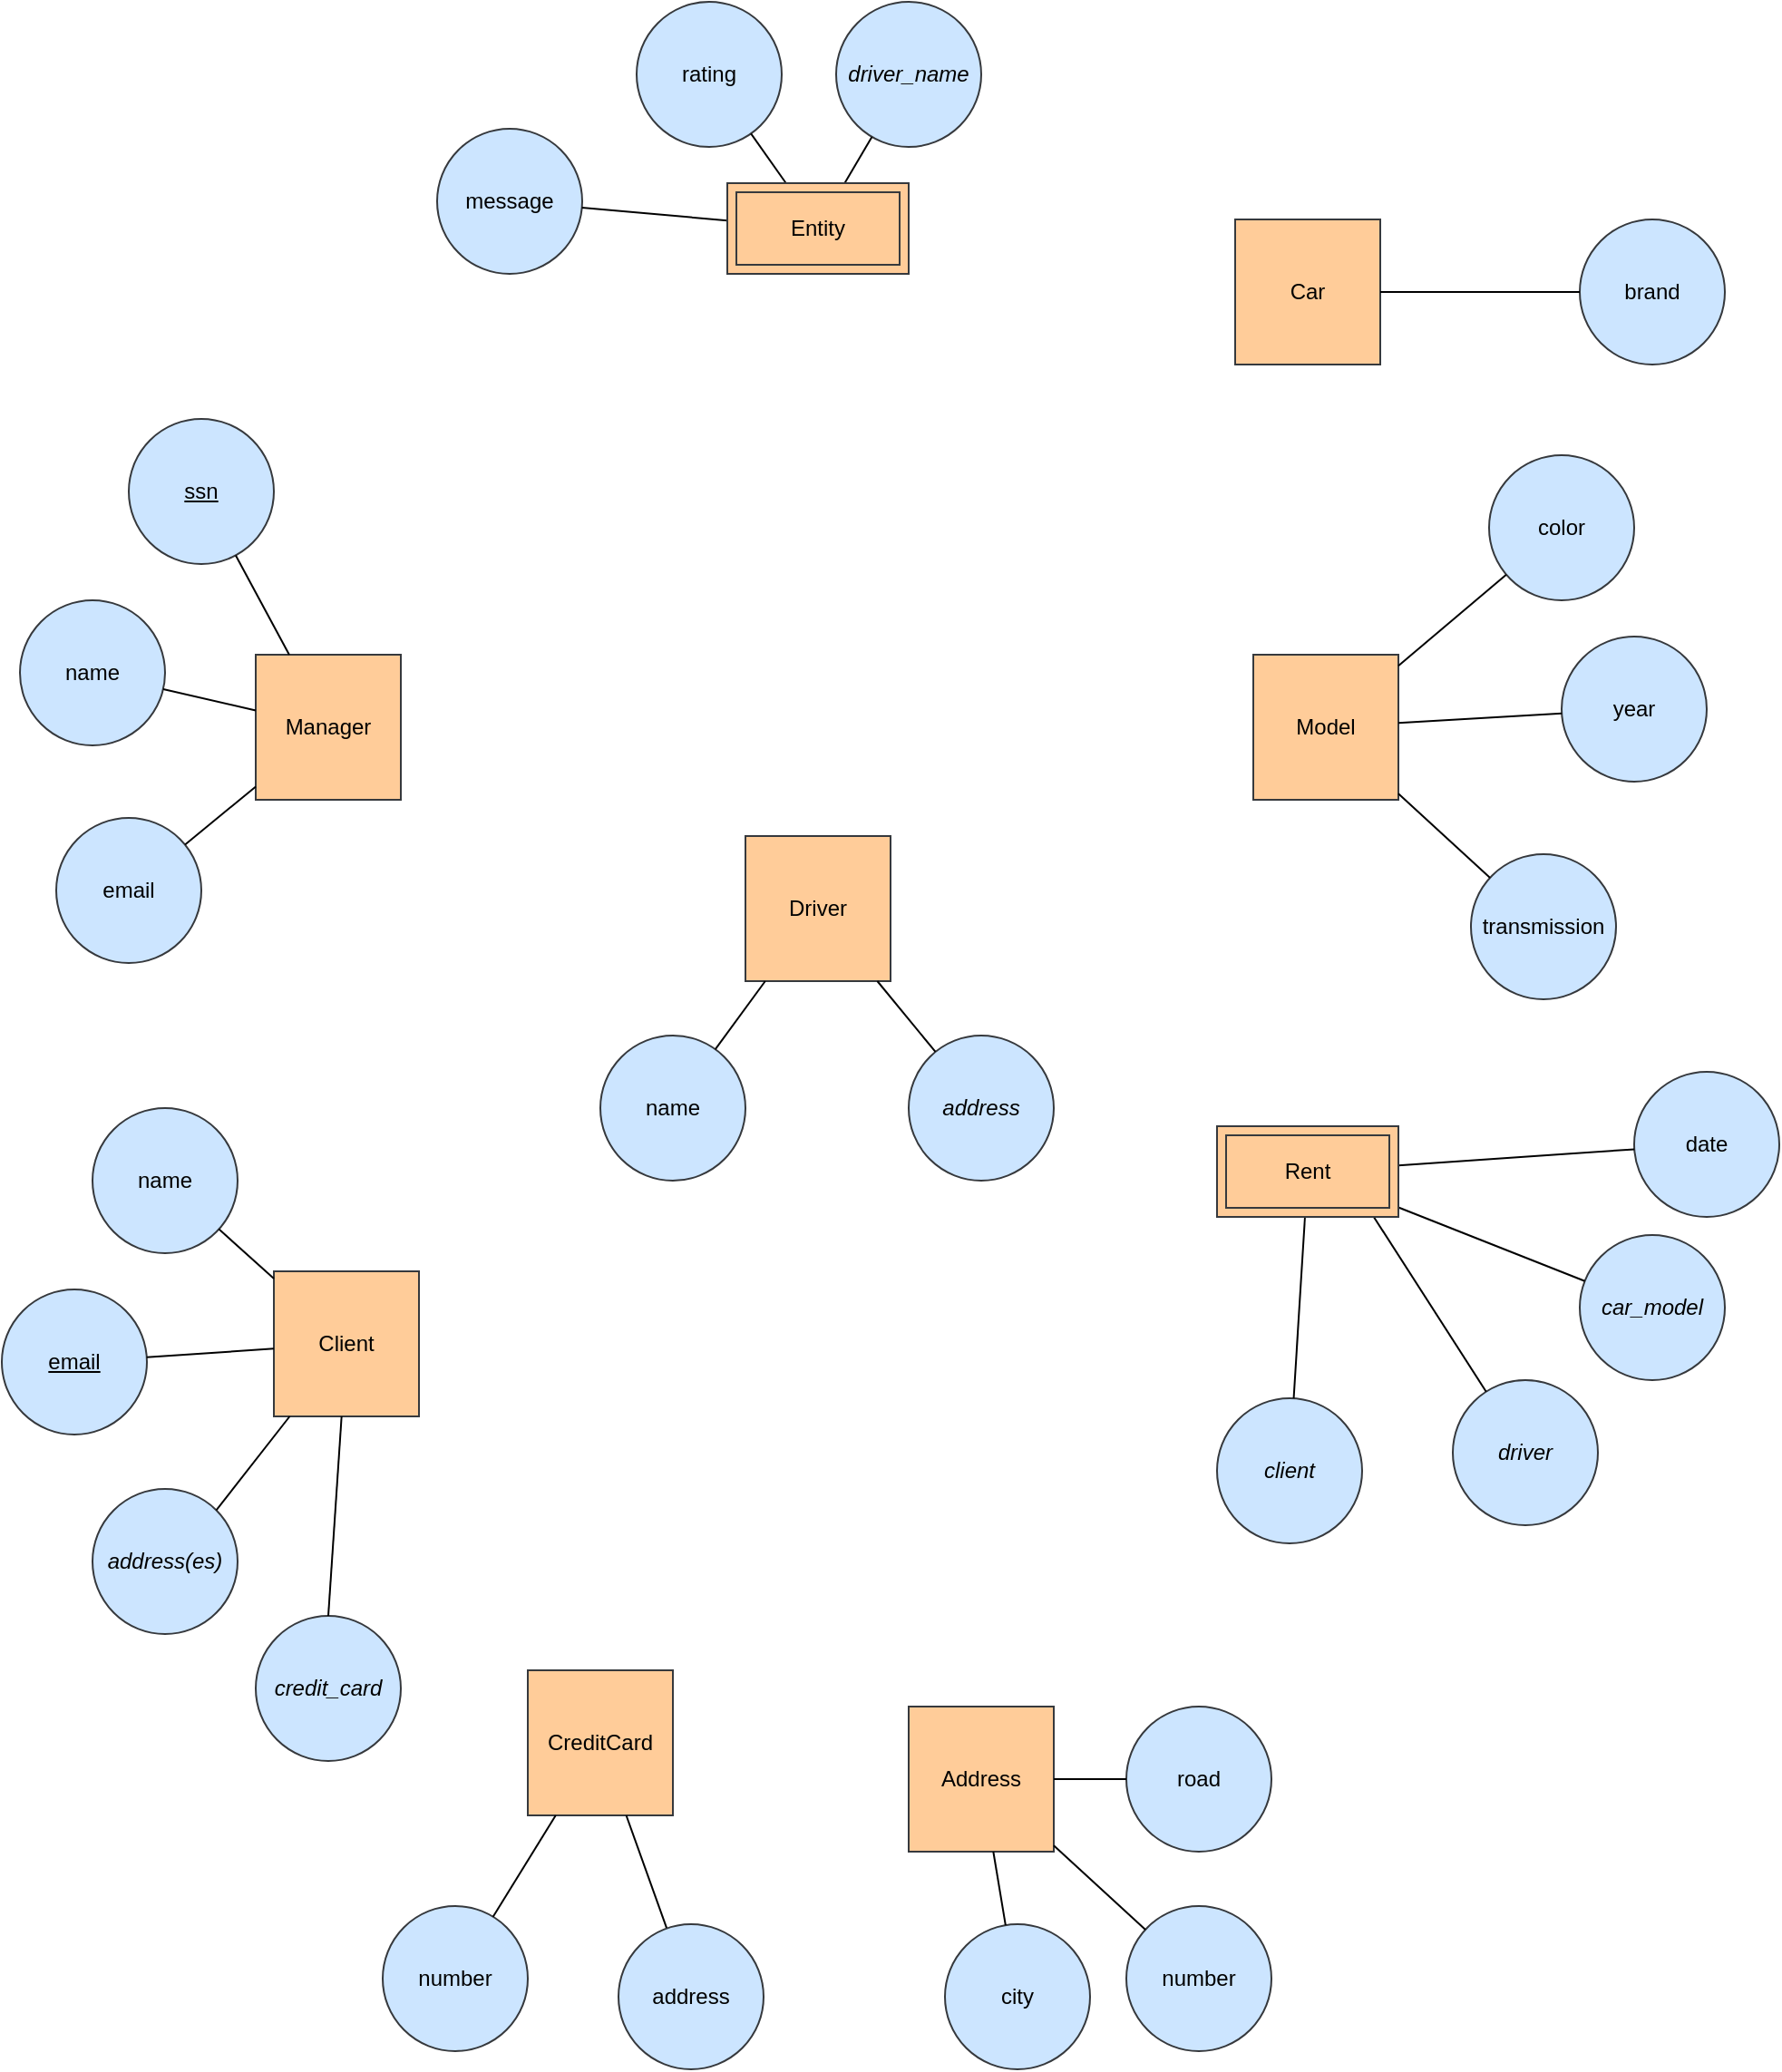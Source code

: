 <mxfile version="26.2.9">
  <diagram name="Page-1" id="qeylZyGSpG8U1TpUNCLx">
    <mxGraphModel dx="2155" dy="1879" grid="1" gridSize="10" guides="1" tooltips="1" connect="1" arrows="1" fold="1" page="1" pageScale="1" pageWidth="850" pageHeight="1100" math="0" shadow="0">
      <root>
        <mxCell id="0" />
        <mxCell id="1" parent="0" />
        <mxCell id="KhbVbLH3nvO56KjMJO7l-1" value="Manager" style="whiteSpace=wrap;html=1;aspect=fixed;fillColor=#ffcc99;strokeColor=#36393d;" vertex="1" parent="1">
          <mxGeometry x="80" y="280" width="80" height="80" as="geometry" />
        </mxCell>
        <mxCell id="KhbVbLH3nvO56KjMJO7l-2" value="Client" style="whiteSpace=wrap;html=1;aspect=fixed;fillColor=#ffcc99;strokeColor=#36393d;" vertex="1" parent="1">
          <mxGeometry x="90" y="620" width="80" height="80" as="geometry" />
        </mxCell>
        <mxCell id="KhbVbLH3nvO56KjMJO7l-3" value="Driver" style="whiteSpace=wrap;html=1;aspect=fixed;fillColor=#ffcc99;strokeColor=#36393d;" vertex="1" parent="1">
          <mxGeometry x="350" y="380" width="80" height="80" as="geometry" />
        </mxCell>
        <mxCell id="KhbVbLH3nvO56KjMJO7l-4" value="name&lt;span style=&quot;color: rgba(0, 0, 0, 0); font-family: monospace; font-size: 0px; text-align: start; text-wrap-mode: nowrap;&quot;&gt;%3CmxGraphModel%3E%3Croot%3E%3CmxCell%20id%3D%220%22%2F%3E%3CmxCell%20id%3D%221%22%20parent%3D%220%22%2F%3E%3CmxCell%20id%3D%222%22%20value%3D%22Clients%22%20style%3D%22whiteSpace%3Dwrap%3Bhtml%3D1%3Baspect%3Dfixed%3BfillColor%3D%23ffcc99%3BstrokeColor%3D%2336393d%3B%22%20vertex%3D%221%22%20parent%3D%221%22%3E%3CmxGeometry%20x%3D%22380%22%20y%3D%22280%22%20width%3D%2280%22%20height%3D%2280%22%20as%3D%22geometry%22%2F%3E%3C%2FmxCell%3E%3C%2Froot%3E%3C%2FmxGraphModel%3E&lt;/span&gt;" style="ellipse;whiteSpace=wrap;html=1;aspect=fixed;fillColor=#cce5ff;strokeColor=#36393d;" vertex="1" parent="1">
          <mxGeometry x="-50" y="250" width="80" height="80" as="geometry" />
        </mxCell>
        <mxCell id="KhbVbLH3nvO56KjMJO7l-7" value="" style="endArrow=none;html=1;rounded=0;" edge="1" parent="1" source="KhbVbLH3nvO56KjMJO7l-1" target="KhbVbLH3nvO56KjMJO7l-4">
          <mxGeometry width="50" height="50" relative="1" as="geometry">
            <mxPoint x="60" y="312" as="sourcePoint" />
            <mxPoint x="30" y="290" as="targetPoint" />
          </mxGeometry>
        </mxCell>
        <mxCell id="KhbVbLH3nvO56KjMJO7l-9" value="&lt;u&gt;ssn&lt;/u&gt;" style="ellipse;whiteSpace=wrap;html=1;aspect=fixed;fillColor=#cce5ff;strokeColor=#36393d;" vertex="1" parent="1">
          <mxGeometry x="10" y="150" width="80" height="80" as="geometry" />
        </mxCell>
        <mxCell id="KhbVbLH3nvO56KjMJO7l-10" value="" style="endArrow=none;html=1;rounded=0;" edge="1" parent="1" target="KhbVbLH3nvO56KjMJO7l-9" source="KhbVbLH3nvO56KjMJO7l-1">
          <mxGeometry width="50" height="50" relative="1" as="geometry">
            <mxPoint x="150" y="230" as="sourcePoint" />
            <mxPoint x="130" y="240" as="targetPoint" />
          </mxGeometry>
        </mxCell>
        <mxCell id="KhbVbLH3nvO56KjMJO7l-11" value="email" style="ellipse;whiteSpace=wrap;html=1;aspect=fixed;fillColor=#cce5ff;strokeColor=#36393d;" vertex="1" parent="1">
          <mxGeometry x="-30" y="370" width="80" height="80" as="geometry" />
        </mxCell>
        <mxCell id="KhbVbLH3nvO56KjMJO7l-12" value="" style="endArrow=none;html=1;rounded=0;" edge="1" parent="1" source="KhbVbLH3nvO56KjMJO7l-11" target="KhbVbLH3nvO56KjMJO7l-1">
          <mxGeometry width="50" height="50" relative="1" as="geometry">
            <mxPoint x="100" y="400" as="sourcePoint" />
            <mxPoint x="90" y="420" as="targetPoint" />
          </mxGeometry>
        </mxCell>
        <mxCell id="KhbVbLH3nvO56KjMJO7l-13" value="name" style="ellipse;whiteSpace=wrap;html=1;aspect=fixed;fillColor=#cce5ff;strokeColor=#36393d;" vertex="1" parent="1">
          <mxGeometry x="-10" y="530" width="80" height="80" as="geometry" />
        </mxCell>
        <mxCell id="KhbVbLH3nvO56KjMJO7l-14" value="&lt;u&gt;email&lt;/u&gt;" style="ellipse;whiteSpace=wrap;html=1;aspect=fixed;fillColor=#cce5ff;strokeColor=#36393d;" vertex="1" parent="1">
          <mxGeometry x="-60" y="630" width="80" height="80" as="geometry" />
        </mxCell>
        <mxCell id="KhbVbLH3nvO56KjMJO7l-15" value="" style="endArrow=none;html=1;rounded=0;" edge="1" parent="1" source="KhbVbLH3nvO56KjMJO7l-2" target="KhbVbLH3nvO56KjMJO7l-13">
          <mxGeometry width="50" height="50" relative="1" as="geometry">
            <mxPoint x="120" y="570" as="sourcePoint" />
            <mxPoint x="120" y="550" as="targetPoint" />
          </mxGeometry>
        </mxCell>
        <mxCell id="KhbVbLH3nvO56KjMJO7l-16" value="" style="endArrow=none;html=1;rounded=0;" edge="1" parent="1" source="KhbVbLH3nvO56KjMJO7l-2" target="KhbVbLH3nvO56KjMJO7l-14">
          <mxGeometry width="50" height="50" relative="1" as="geometry">
            <mxPoint x="30" y="700" as="sourcePoint" />
            <mxPoint x="50" y="690" as="targetPoint" />
          </mxGeometry>
        </mxCell>
        <mxCell id="KhbVbLH3nvO56KjMJO7l-17" value="&lt;i&gt;address(es)&lt;/i&gt;" style="ellipse;whiteSpace=wrap;html=1;aspect=fixed;fillColor=#cce5ff;strokeColor=#36393d;" vertex="1" parent="1">
          <mxGeometry x="-10" y="740" width="80" height="80" as="geometry" />
        </mxCell>
        <mxCell id="KhbVbLH3nvO56KjMJO7l-19" value="" style="endArrow=none;html=1;rounded=0;exitX=1;exitY=0;exitDx=0;exitDy=0;" edge="1" parent="1" source="KhbVbLH3nvO56KjMJO7l-17" target="KhbVbLH3nvO56KjMJO7l-2">
          <mxGeometry width="50" height="50" relative="1" as="geometry">
            <mxPoint x="110" y="700" as="sourcePoint" />
            <mxPoint x="150" y="730" as="targetPoint" />
          </mxGeometry>
        </mxCell>
        <mxCell id="KhbVbLH3nvO56KjMJO7l-20" value="&lt;i&gt;credit_card&lt;/i&gt;" style="ellipse;whiteSpace=wrap;html=1;aspect=fixed;fillColor=#cce5ff;strokeColor=#36393d;" vertex="1" parent="1">
          <mxGeometry x="80" y="810" width="80" height="80" as="geometry" />
        </mxCell>
        <mxCell id="KhbVbLH3nvO56KjMJO7l-21" value="" style="endArrow=none;html=1;rounded=0;entryX=0.5;entryY=0;entryDx=0;entryDy=0;" edge="1" parent="1" source="KhbVbLH3nvO56KjMJO7l-2" target="KhbVbLH3nvO56KjMJO7l-20">
          <mxGeometry width="50" height="50" relative="1" as="geometry">
            <mxPoint x="10" y="710" as="sourcePoint" />
            <mxPoint x="60" y="660" as="targetPoint" />
          </mxGeometry>
        </mxCell>
        <mxCell id="KhbVbLH3nvO56KjMJO7l-23" value="Model" style="whiteSpace=wrap;html=1;aspect=fixed;fillColor=#ffcc99;strokeColor=#36393d;" vertex="1" parent="1">
          <mxGeometry x="630" y="280" width="80" height="80" as="geometry" />
        </mxCell>
        <mxCell id="KhbVbLH3nvO56KjMJO7l-24" value="Car" style="whiteSpace=wrap;html=1;aspect=fixed;fillColor=#ffcc99;strokeColor=#36393d;" vertex="1" parent="1">
          <mxGeometry x="620" y="40" width="80" height="80" as="geometry" />
        </mxCell>
        <mxCell id="KhbVbLH3nvO56KjMJO7l-26" value="Address" style="whiteSpace=wrap;html=1;aspect=fixed;fillColor=#ffcc99;strokeColor=#36393d;" vertex="1" parent="1">
          <mxGeometry x="440" y="860" width="80" height="80" as="geometry" />
        </mxCell>
        <mxCell id="KhbVbLH3nvO56KjMJO7l-30" value="&lt;i&gt;client&lt;/i&gt;" style="ellipse;whiteSpace=wrap;html=1;aspect=fixed;fillColor=#cce5ff;strokeColor=#36393d;" vertex="1" parent="1">
          <mxGeometry x="610" y="690" width="80" height="80" as="geometry" />
        </mxCell>
        <mxCell id="KhbVbLH3nvO56KjMJO7l-32" value="&lt;i&gt;driver&lt;/i&gt;" style="ellipse;whiteSpace=wrap;html=1;aspect=fixed;fillColor=#cce5ff;strokeColor=#36393d;" vertex="1" parent="1">
          <mxGeometry x="740" y="680" width="80" height="80" as="geometry" />
        </mxCell>
        <mxCell id="KhbVbLH3nvO56KjMJO7l-33" value="&lt;i&gt;car_model&lt;/i&gt;" style="ellipse;whiteSpace=wrap;html=1;aspect=fixed;fillColor=#cce5ff;strokeColor=#36393d;" vertex="1" parent="1">
          <mxGeometry x="810" y="600" width="80" height="80" as="geometry" />
        </mxCell>
        <mxCell id="KhbVbLH3nvO56KjMJO7l-34" value="date" style="ellipse;whiteSpace=wrap;html=1;aspect=fixed;fillColor=#cce5ff;strokeColor=#36393d;" vertex="1" parent="1">
          <mxGeometry x="840" y="510" width="80" height="80" as="geometry" />
        </mxCell>
        <mxCell id="KhbVbLH3nvO56KjMJO7l-36" value="" style="endArrow=none;html=1;rounded=0;" edge="1" parent="1" source="KhbVbLH3nvO56KjMJO7l-30" target="KhbVbLH3nvO56KjMJO7l-73">
          <mxGeometry width="50" height="50" relative="1" as="geometry">
            <mxPoint x="660" y="680" as="sourcePoint" />
            <mxPoint x="700" y="590" as="targetPoint" />
          </mxGeometry>
        </mxCell>
        <mxCell id="KhbVbLH3nvO56KjMJO7l-37" value="" style="endArrow=none;html=1;rounded=0;" edge="1" parent="1" source="KhbVbLH3nvO56KjMJO7l-32">
          <mxGeometry width="50" height="50" relative="1" as="geometry">
            <mxPoint x="660" y="700" as="sourcePoint" />
            <mxPoint x="690" y="580" as="targetPoint" />
          </mxGeometry>
        </mxCell>
        <mxCell id="KhbVbLH3nvO56KjMJO7l-38" value="" style="endArrow=none;html=1;rounded=0;" edge="1" parent="1" source="KhbVbLH3nvO56KjMJO7l-33" target="KhbVbLH3nvO56KjMJO7l-73">
          <mxGeometry width="50" height="50" relative="1" as="geometry">
            <mxPoint x="762" y="702" as="sourcePoint" />
            <mxPoint x="700" y="590" as="targetPoint" />
          </mxGeometry>
        </mxCell>
        <mxCell id="KhbVbLH3nvO56KjMJO7l-39" value="" style="endArrow=none;html=1;rounded=0;" edge="1" parent="1" source="KhbVbLH3nvO56KjMJO7l-34" target="KhbVbLH3nvO56KjMJO7l-73">
          <mxGeometry width="50" height="50" relative="1" as="geometry">
            <mxPoint x="823" y="629" as="sourcePoint" />
            <mxPoint x="700" y="590" as="targetPoint" />
          </mxGeometry>
        </mxCell>
        <mxCell id="KhbVbLH3nvO56KjMJO7l-40" value="&lt;i&gt;address&lt;/i&gt;" style="ellipse;whiteSpace=wrap;html=1;aspect=fixed;fillColor=#cce5ff;strokeColor=#36393d;" vertex="1" parent="1">
          <mxGeometry x="440" y="490" width="80" height="80" as="geometry" />
        </mxCell>
        <mxCell id="KhbVbLH3nvO56KjMJO7l-41" value="name" style="ellipse;whiteSpace=wrap;html=1;aspect=fixed;fillColor=#cce5ff;strokeColor=#36393d;" vertex="1" parent="1">
          <mxGeometry x="270" y="490" width="80" height="80" as="geometry" />
        </mxCell>
        <mxCell id="KhbVbLH3nvO56KjMJO7l-44" value="" style="endArrow=none;html=1;rounded=0;" edge="1" parent="1" source="KhbVbLH3nvO56KjMJO7l-40" target="KhbVbLH3nvO56KjMJO7l-3">
          <mxGeometry width="50" height="50" relative="1" as="geometry">
            <mxPoint x="390" y="535" as="sourcePoint" />
            <mxPoint x="440" y="485" as="targetPoint" />
          </mxGeometry>
        </mxCell>
        <mxCell id="KhbVbLH3nvO56KjMJO7l-45" value="" style="endArrow=none;html=1;rounded=0;" edge="1" parent="1" source="KhbVbLH3nvO56KjMJO7l-41" target="KhbVbLH3nvO56KjMJO7l-3">
          <mxGeometry width="50" height="50" relative="1" as="geometry">
            <mxPoint x="350" y="535" as="sourcePoint" />
            <mxPoint x="400" y="485" as="targetPoint" />
          </mxGeometry>
        </mxCell>
        <mxCell id="KhbVbLH3nvO56KjMJO7l-46" value="brand" style="ellipse;whiteSpace=wrap;html=1;aspect=fixed;fillColor=#cce5ff;strokeColor=#36393d;" vertex="1" parent="1">
          <mxGeometry x="810" y="40" width="80" height="80" as="geometry" />
        </mxCell>
        <mxCell id="KhbVbLH3nvO56KjMJO7l-47" value="" style="endArrow=none;html=1;rounded=0;" edge="1" parent="1" source="KhbVbLH3nvO56KjMJO7l-24" target="KhbVbLH3nvO56KjMJO7l-46">
          <mxGeometry width="50" height="50" relative="1" as="geometry">
            <mxPoint x="480" y="260" as="sourcePoint" />
            <mxPoint x="530" y="210" as="targetPoint" />
          </mxGeometry>
        </mxCell>
        <mxCell id="KhbVbLH3nvO56KjMJO7l-48" value="year" style="ellipse;whiteSpace=wrap;html=1;aspect=fixed;fillColor=#cce5ff;strokeColor=#36393d;" vertex="1" parent="1">
          <mxGeometry x="800" y="270" width="80" height="80" as="geometry" />
        </mxCell>
        <mxCell id="KhbVbLH3nvO56KjMJO7l-51" value="transmission" style="ellipse;whiteSpace=wrap;html=1;aspect=fixed;fillColor=#cce5ff;strokeColor=#36393d;" vertex="1" parent="1">
          <mxGeometry x="750" y="390" width="80" height="80" as="geometry" />
        </mxCell>
        <mxCell id="KhbVbLH3nvO56KjMJO7l-52" value="color" style="ellipse;whiteSpace=wrap;html=1;aspect=fixed;fillColor=#cce5ff;strokeColor=#36393d;" vertex="1" parent="1">
          <mxGeometry x="760" y="170" width="80" height="80" as="geometry" />
        </mxCell>
        <mxCell id="KhbVbLH3nvO56KjMJO7l-53" value="" style="endArrow=none;html=1;rounded=0;" edge="1" parent="1" source="KhbVbLH3nvO56KjMJO7l-23" target="KhbVbLH3nvO56KjMJO7l-52">
          <mxGeometry width="50" height="50" relative="1" as="geometry">
            <mxPoint x="730" y="270" as="sourcePoint" />
            <mxPoint x="740" y="240" as="targetPoint" />
          </mxGeometry>
        </mxCell>
        <mxCell id="KhbVbLH3nvO56KjMJO7l-54" value="" style="endArrow=none;html=1;rounded=0;" edge="1" parent="1" source="KhbVbLH3nvO56KjMJO7l-23" target="KhbVbLH3nvO56KjMJO7l-48">
          <mxGeometry width="50" height="50" relative="1" as="geometry">
            <mxPoint x="790" y="320" as="sourcePoint" />
            <mxPoint x="770" y="220" as="targetPoint" />
          </mxGeometry>
        </mxCell>
        <mxCell id="KhbVbLH3nvO56KjMJO7l-55" value="" style="endArrow=none;html=1;rounded=0;" edge="1" parent="1" source="KhbVbLH3nvO56KjMJO7l-23" target="KhbVbLH3nvO56KjMJO7l-51">
          <mxGeometry width="50" height="50" relative="1" as="geometry">
            <mxPoint x="760" y="400" as="sourcePoint" />
            <mxPoint x="770" y="320" as="targetPoint" />
          </mxGeometry>
        </mxCell>
        <mxCell id="KhbVbLH3nvO56KjMJO7l-56" value="&lt;i&gt;driver_name&lt;/i&gt;" style="ellipse;whiteSpace=wrap;html=1;aspect=fixed;fillColor=#cce5ff;strokeColor=#36393d;" vertex="1" parent="1">
          <mxGeometry x="400" y="-80" width="80" height="80" as="geometry" />
        </mxCell>
        <mxCell id="KhbVbLH3nvO56KjMJO7l-57" value="rating" style="ellipse;whiteSpace=wrap;html=1;aspect=fixed;fillColor=#cce5ff;strokeColor=#36393d;" vertex="1" parent="1">
          <mxGeometry x="290" y="-80" width="80" height="80" as="geometry" />
        </mxCell>
        <mxCell id="KhbVbLH3nvO56KjMJO7l-58" value="message" style="ellipse;whiteSpace=wrap;html=1;aspect=fixed;fillColor=#cce5ff;strokeColor=#36393d;" vertex="1" parent="1">
          <mxGeometry x="180" y="-10" width="80" height="80" as="geometry" />
        </mxCell>
        <mxCell id="KhbVbLH3nvO56KjMJO7l-59" value="" style="endArrow=none;html=1;rounded=0;" edge="1" parent="1" source="KhbVbLH3nvO56KjMJO7l-74" target="KhbVbLH3nvO56KjMJO7l-58">
          <mxGeometry width="50" height="50" relative="1" as="geometry">
            <mxPoint x="310" y="80" as="sourcePoint" />
            <mxPoint x="520" y="180" as="targetPoint" />
          </mxGeometry>
        </mxCell>
        <mxCell id="KhbVbLH3nvO56KjMJO7l-60" value="" style="endArrow=none;html=1;rounded=0;" edge="1" parent="1" source="KhbVbLH3nvO56KjMJO7l-74" target="KhbVbLH3nvO56KjMJO7l-57">
          <mxGeometry width="50" height="50" relative="1" as="geometry">
            <mxPoint x="350" y="40" as="sourcePoint" />
            <mxPoint x="267" y="68" as="targetPoint" />
          </mxGeometry>
        </mxCell>
        <mxCell id="KhbVbLH3nvO56KjMJO7l-61" value="" style="endArrow=none;html=1;rounded=0;" edge="1" parent="1" source="KhbVbLH3nvO56KjMJO7l-74" target="KhbVbLH3nvO56KjMJO7l-56">
          <mxGeometry width="50" height="50" relative="1" as="geometry">
            <mxPoint x="390" y="40" as="sourcePoint" />
            <mxPoint x="340" y="10" as="targetPoint" />
          </mxGeometry>
        </mxCell>
        <mxCell id="KhbVbLH3nvO56KjMJO7l-62" value="CreditCard" style="whiteSpace=wrap;html=1;aspect=fixed;fillColor=#ffcc99;strokeColor=#36393d;" vertex="1" parent="1">
          <mxGeometry x="230" y="840" width="80" height="80" as="geometry" />
        </mxCell>
        <mxCell id="KhbVbLH3nvO56KjMJO7l-63" value="number" style="ellipse;whiteSpace=wrap;html=1;aspect=fixed;fillColor=#cce5ff;strokeColor=#36393d;" vertex="1" parent="1">
          <mxGeometry x="150" y="970" width="80" height="80" as="geometry" />
        </mxCell>
        <mxCell id="KhbVbLH3nvO56KjMJO7l-64" value="number" style="ellipse;whiteSpace=wrap;html=1;aspect=fixed;fillColor=#cce5ff;strokeColor=#36393d;" vertex="1" parent="1">
          <mxGeometry x="560" y="970" width="80" height="80" as="geometry" />
        </mxCell>
        <mxCell id="KhbVbLH3nvO56KjMJO7l-65" value="road" style="ellipse;whiteSpace=wrap;html=1;aspect=fixed;fillColor=#cce5ff;strokeColor=#36393d;" vertex="1" parent="1">
          <mxGeometry x="560" y="860" width="80" height="80" as="geometry" />
        </mxCell>
        <mxCell id="KhbVbLH3nvO56KjMJO7l-66" value="city" style="ellipse;whiteSpace=wrap;html=1;aspect=fixed;fillColor=#cce5ff;strokeColor=#36393d;" vertex="1" parent="1">
          <mxGeometry x="460" y="980" width="80" height="80" as="geometry" />
        </mxCell>
        <mxCell id="KhbVbLH3nvO56KjMJO7l-67" value="" style="endArrow=none;html=1;rounded=0;" edge="1" parent="1" source="KhbVbLH3nvO56KjMJO7l-26" target="KhbVbLH3nvO56KjMJO7l-65">
          <mxGeometry width="50" height="50" relative="1" as="geometry">
            <mxPoint x="470" y="880" as="sourcePoint" />
            <mxPoint x="520" y="830" as="targetPoint" />
          </mxGeometry>
        </mxCell>
        <mxCell id="KhbVbLH3nvO56KjMJO7l-68" value="" style="endArrow=none;html=1;rounded=0;" edge="1" parent="1" source="KhbVbLH3nvO56KjMJO7l-26" target="KhbVbLH3nvO56KjMJO7l-64">
          <mxGeometry width="50" height="50" relative="1" as="geometry">
            <mxPoint x="530" y="920" as="sourcePoint" />
            <mxPoint x="570" y="910" as="targetPoint" />
          </mxGeometry>
        </mxCell>
        <mxCell id="KhbVbLH3nvO56KjMJO7l-69" value="" style="endArrow=none;html=1;rounded=0;" edge="1" parent="1" source="KhbVbLH3nvO56KjMJO7l-26" target="KhbVbLH3nvO56KjMJO7l-66">
          <mxGeometry width="50" height="50" relative="1" as="geometry">
            <mxPoint x="530" y="960" as="sourcePoint" />
            <mxPoint x="582" y="992" as="targetPoint" />
          </mxGeometry>
        </mxCell>
        <mxCell id="KhbVbLH3nvO56KjMJO7l-70" value="" style="endArrow=none;html=1;rounded=0;" edge="1" parent="1" source="KhbVbLH3nvO56KjMJO7l-63" target="KhbVbLH3nvO56KjMJO7l-62">
          <mxGeometry width="50" height="50" relative="1" as="geometry">
            <mxPoint x="540" y="970" as="sourcePoint" />
            <mxPoint x="592" y="1002" as="targetPoint" />
          </mxGeometry>
        </mxCell>
        <mxCell id="KhbVbLH3nvO56KjMJO7l-71" value="" style="endArrow=none;html=1;rounded=0;" edge="1" parent="1" source="KhbVbLH3nvO56KjMJO7l-72" target="KhbVbLH3nvO56KjMJO7l-62">
          <mxGeometry width="50" height="50" relative="1" as="geometry">
            <mxPoint x="310" y="1041" as="sourcePoint" />
            <mxPoint x="362" y="979" as="targetPoint" />
          </mxGeometry>
        </mxCell>
        <mxCell id="KhbVbLH3nvO56KjMJO7l-72" value="address" style="ellipse;whiteSpace=wrap;html=1;aspect=fixed;fillColor=#cce5ff;strokeColor=#36393d;" vertex="1" parent="1">
          <mxGeometry x="280" y="980" width="80" height="80" as="geometry" />
        </mxCell>
        <mxCell id="KhbVbLH3nvO56KjMJO7l-73" value="Rent" style="shape=ext;margin=3;double=1;whiteSpace=wrap;html=1;align=center;fillColor=#ffcc99;strokeColor=#36393d;" vertex="1" parent="1">
          <mxGeometry x="610" y="540" width="100" height="50" as="geometry" />
        </mxCell>
        <mxCell id="KhbVbLH3nvO56KjMJO7l-74" value="Entity" style="shape=ext;margin=3;double=1;whiteSpace=wrap;html=1;align=center;fillColor=#ffcc99;strokeColor=#36393d;" vertex="1" parent="1">
          <mxGeometry x="340" y="20" width="100" height="50" as="geometry" />
        </mxCell>
      </root>
    </mxGraphModel>
  </diagram>
</mxfile>
